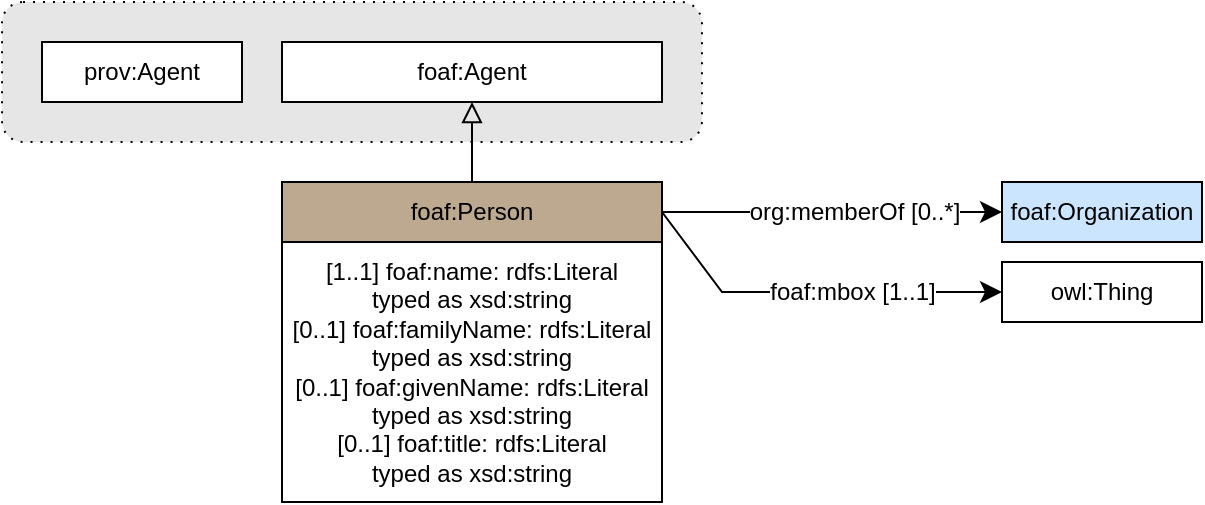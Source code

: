<mxfile version="26.0.9">
  <diagram name="Page-1" id="oPdGorQUEMpEW7eRbp6K">
    <mxGraphModel dx="1434" dy="884" grid="1" gridSize="10" guides="1" tooltips="1" connect="1" arrows="1" fold="1" page="1" pageScale="1" pageWidth="827" pageHeight="1169" math="0" shadow="0">
      <root>
        <mxCell id="0" />
        <mxCell id="1" parent="0" />
        <mxCell id="5O2p17_K3fBn7UO_ERKs-1" value="" style="endArrow=classic;html=1;exitX=1;exitY=0.5;exitDx=0;exitDy=0;entryX=0;entryY=0.5;entryDx=0;entryDy=0;endSize=8;arcSize=0;rounded=0;" parent="1" source="5O2p17_K3fBn7UO_ERKs-33" target="5O2p17_K3fBn7UO_ERKs-7" edge="1">
          <mxGeometry width="50" height="50" relative="1" as="geometry">
            <mxPoint x="240" y="295" as="sourcePoint" />
            <mxPoint x="399" y="305" as="targetPoint" />
          </mxGeometry>
        </mxCell>
        <mxCell id="5O2p17_K3fBn7UO_ERKs-2" value="&lt;div&gt;org:memberOf [0..*]&lt;/div&gt;" style="text;html=1;align=center;verticalAlign=middle;resizable=0;points=[];labelBackgroundColor=#ffffff;" parent="5O2p17_K3fBn7UO_ERKs-1" vertex="1" connectable="0">
          <mxGeometry x="-0.127" relative="1" as="geometry">
            <mxPoint x="22" as="offset" />
          </mxGeometry>
        </mxCell>
        <mxCell id="5O2p17_K3fBn7UO_ERKs-7" value="foaf:Organization" style="rounded=0;whiteSpace=wrap;html=1;snapToPoint=1;points=[[0.1,0],[0.2,0],[0.3,0],[0.4,0],[0.5,0],[0.6,0],[0.7,0],[0.8,0],[0.9,0],[0,0.1],[0,0.3],[0,0.5],[0,0.7],[0,0.9],[0.1,1],[0.2,1],[0.3,1],[0.4,1],[0.5,1],[0.6,1],[0.7,1],[0.8,1],[0.9,1],[1,0.1],[1,0.3],[1,0.5],[1,0.7],[1,0.9]];fillColor=#CCE5FF;" parent="1" vertex="1">
          <mxGeometry x="500" y="280" width="100" height="30" as="geometry" />
        </mxCell>
        <mxCell id="5O2p17_K3fBn7UO_ERKs-16" value="" style="rounded=1;whiteSpace=wrap;html=1;snapToPoint=1;points=[[0.1,0],[0.2,0],[0.3,0],[0.4,0],[0.5,0],[0.6,0],[0.7,0],[0.8,0],[0.9,0],[0,0.1],[0,0.3],[0,0.5],[0,0.7],[0,0.9],[0.1,1],[0.2,1],[0.3,1],[0.4,1],[0.5,1],[0.6,1],[0.7,1],[0.8,1],[0.9,1],[1,0.1],[1,0.3],[1,0.5],[1,0.7],[1,0.9]];fillColor=#E6E6E6;dashed=1;dashPattern=1 4;" parent="1" vertex="1">
          <mxGeometry y="190" width="350" height="70" as="geometry" />
        </mxCell>
        <mxCell id="5O2p17_K3fBn7UO_ERKs-17" value="prov:Agent" style="rounded=0;whiteSpace=wrap;html=1;snapToPoint=1;points=[[0.1,0],[0.2,0],[0.3,0],[0.4,0],[0.5,0],[0.6,0],[0.7,0],[0.8,0],[0.9,0],[0,0.1],[0,0.3],[0,0.5],[0,0.7],[0,0.9],[0.1,1],[0.2,1],[0.3,1],[0.4,1],[0.5,1],[0.6,1],[0.7,1],[0.8,1],[0.9,1],[1,0.1],[1,0.3],[1,0.5],[1,0.7],[1,0.9]];" parent="1" vertex="1">
          <mxGeometry x="20" y="210" width="100" height="30" as="geometry" />
        </mxCell>
        <mxCell id="5O2p17_K3fBn7UO_ERKs-19" value="foaf:Agent" style="rounded=0;whiteSpace=wrap;html=1;snapToPoint=1;points=[[0.1,0],[0.2,0],[0.3,0],[0.4,0],[0.5,0],[0.6,0],[0.7,0],[0.8,0],[0.9,0],[0,0.1],[0,0.3],[0,0.5],[0,0.7],[0,0.9],[0.1,1],[0.2,1],[0.3,1],[0.4,1],[0.5,1],[0.6,1],[0.7,1],[0.8,1],[0.9,1],[1,0.1],[1,0.3],[1,0.5],[1,0.7],[1,0.9]];" parent="1" vertex="1">
          <mxGeometry x="140" y="210" width="190" height="30" as="geometry" />
        </mxCell>
        <mxCell id="5O2p17_K3fBn7UO_ERKs-33" value="foaf:Person" style="rounded=0;whiteSpace=wrap;html=1;snapToPoint=1;points=[[0.1,0],[0.2,0],[0.3,0],[0.4,0],[0.5,0],[0.6,0],[0.7,0],[0.8,0],[0.9,0],[0,0.1],[0,0.3],[0,0.5],[0,0.7],[0,0.9],[0.1,1],[0.2,1],[0.3,1],[0.4,1],[0.5,1],[0.6,1],[0.7,1],[0.8,1],[0.9,1],[1,0.1],[1,0.3],[1,0.5],[1,0.7],[1,0.9]];fillColor=#BDA890;" parent="1" vertex="1">
          <mxGeometry x="140" y="280" width="190" height="30" as="geometry" />
        </mxCell>
        <mxCell id="5O2p17_K3fBn7UO_ERKs-34" value="" style="endArrow=block;html=1;fontColor=#000099;exitX=0.5;exitY=0;exitDx=0;exitDy=0;endFill=0;entryX=0.5;entryY=1;entryDx=0;entryDy=0;endSize=8;arcSize=0;rounded=0;" parent="1" source="5O2p17_K3fBn7UO_ERKs-33" target="5O2p17_K3fBn7UO_ERKs-19" edge="1">
          <mxGeometry width="50" height="50" relative="1" as="geometry">
            <mxPoint x="-1590" y="-180" as="sourcePoint" />
            <mxPoint x="-240" y="-185" as="targetPoint" />
            <Array as="points" />
          </mxGeometry>
        </mxCell>
        <mxCell id="5O2p17_K3fBn7UO_ERKs-36" value="&lt;div&gt;[1..1] foaf:name:&amp;nbsp;rdfs:Literal&lt;/div&gt;&lt;div&gt;typed as xsd:string&lt;/div&gt;&lt;div&gt;&lt;div&gt;[0..1] foaf:familyName:&amp;nbsp;rdfs:Literal&lt;/div&gt;&lt;div&gt;typed as xsd:string&lt;/div&gt;&lt;/div&gt;&lt;div&gt;&lt;div&gt;[0..1] foaf:givenName:&amp;nbsp;rdfs:Literal&lt;/div&gt;&lt;div&gt;typed as xsd:string&lt;/div&gt;&lt;/div&gt;&lt;div&gt;&lt;div&gt;[0..1] foaf:title:&amp;nbsp;rdfs:Literal&lt;/div&gt;&lt;div&gt;typed as xsd:string&lt;/div&gt;&lt;/div&gt;" style="rounded=0;whiteSpace=wrap;html=1;snapToPoint=1;points=[[0.1,0],[0.2,0],[0.3,0],[0.4,0],[0.5,0],[0.6,0],[0.7,0],[0.8,0],[0.9,0],[0,0.1],[0,0.3],[0,0.5],[0,0.7],[0,0.9],[0.1,1],[0.2,1],[0.3,1],[0.4,1],[0.5,1],[0.6,1],[0.7,1],[0.8,1],[0.9,1],[1,0.1],[1,0.3],[1,0.5],[1,0.7],[1,0.9]];" parent="1" vertex="1">
          <mxGeometry x="140" y="310" width="190" height="130" as="geometry" />
        </mxCell>
        <mxCell id="5O2p17_K3fBn7UO_ERKs-39" value="" style="endArrow=classic;html=1;exitX=1;exitY=0.5;exitDx=0;exitDy=0;entryX=0;entryY=0.5;entryDx=0;entryDy=0;endSize=8;arcSize=0;rounded=0;" parent="1" source="5O2p17_K3fBn7UO_ERKs-33" target="5O2p17_K3fBn7UO_ERKs-44" edge="1">
          <mxGeometry width="50" height="50" relative="1" as="geometry">
            <mxPoint x="270" y="365" as="sourcePoint" />
            <mxPoint x="530" y="425" as="targetPoint" />
            <Array as="points">
              <mxPoint x="360" y="335" />
            </Array>
          </mxGeometry>
        </mxCell>
        <mxCell id="5O2p17_K3fBn7UO_ERKs-40" value="&lt;div&gt;foaf:mbox [1..1]&lt;/div&gt;" style="text;html=1;align=center;verticalAlign=middle;resizable=0;points=[];labelBackgroundColor=#ffffff;" parent="5O2p17_K3fBn7UO_ERKs-39" vertex="1" connectable="0">
          <mxGeometry x="-0.127" relative="1" as="geometry">
            <mxPoint x="32" as="offset" />
          </mxGeometry>
        </mxCell>
        <mxCell id="5O2p17_K3fBn7UO_ERKs-44" value="owl:Thing" style="rounded=0;whiteSpace=wrap;html=1;snapToPoint=1;points=[[0.1,0],[0.2,0],[0.3,0],[0.4,0],[0.5,0],[0.6,0],[0.7,0],[0.8,0],[0.9,0],[0,0.1],[0,0.3],[0,0.5],[0,0.7],[0,0.9],[0.1,1],[0.2,1],[0.3,1],[0.4,1],[0.5,1],[0.6,1],[0.7,1],[0.8,1],[0.9,1],[1,0.1],[1,0.3],[1,0.5],[1,0.7],[1,0.9]];" parent="1" vertex="1">
          <mxGeometry x="500" y="320" width="100" height="30" as="geometry" />
        </mxCell>
      </root>
    </mxGraphModel>
  </diagram>
</mxfile>
